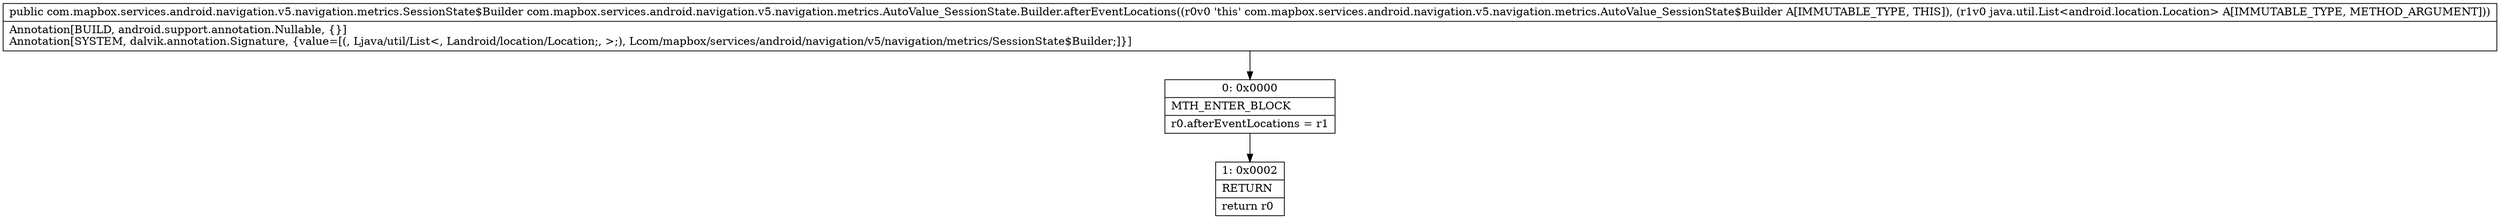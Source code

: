 digraph "CFG forcom.mapbox.services.android.navigation.v5.navigation.metrics.AutoValue_SessionState.Builder.afterEventLocations(Ljava\/util\/List;)Lcom\/mapbox\/services\/android\/navigation\/v5\/navigation\/metrics\/SessionState$Builder;" {
Node_0 [shape=record,label="{0\:\ 0x0000|MTH_ENTER_BLOCK\l|r0.afterEventLocations = r1\l}"];
Node_1 [shape=record,label="{1\:\ 0x0002|RETURN\l|return r0\l}"];
MethodNode[shape=record,label="{public com.mapbox.services.android.navigation.v5.navigation.metrics.SessionState$Builder com.mapbox.services.android.navigation.v5.navigation.metrics.AutoValue_SessionState.Builder.afterEventLocations((r0v0 'this' com.mapbox.services.android.navigation.v5.navigation.metrics.AutoValue_SessionState$Builder A[IMMUTABLE_TYPE, THIS]), (r1v0 java.util.List\<android.location.Location\> A[IMMUTABLE_TYPE, METHOD_ARGUMENT]))  | Annotation[BUILD, android.support.annotation.Nullable, \{\}]\lAnnotation[SYSTEM, dalvik.annotation.Signature, \{value=[(, Ljava\/util\/List\<, Landroid\/location\/Location;, \>;), Lcom\/mapbox\/services\/android\/navigation\/v5\/navigation\/metrics\/SessionState$Builder;]\}]\l}"];
MethodNode -> Node_0;
Node_0 -> Node_1;
}

